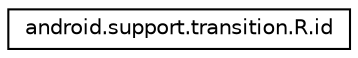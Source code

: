 digraph "Graphical Class Hierarchy"
{
 // INTERACTIVE_SVG=YES
 // LATEX_PDF_SIZE
  edge [fontname="Helvetica",fontsize="10",labelfontname="Helvetica",labelfontsize="10"];
  node [fontname="Helvetica",fontsize="10",shape=record];
  rankdir="LR";
  Node0 [label="android.support.transition.R.id",height=0.2,width=0.4,color="black", fillcolor="white", style="filled",URL="$classandroid_1_1support_1_1transition_1_1_r_1_1id.html",tooltip=" "];
}
